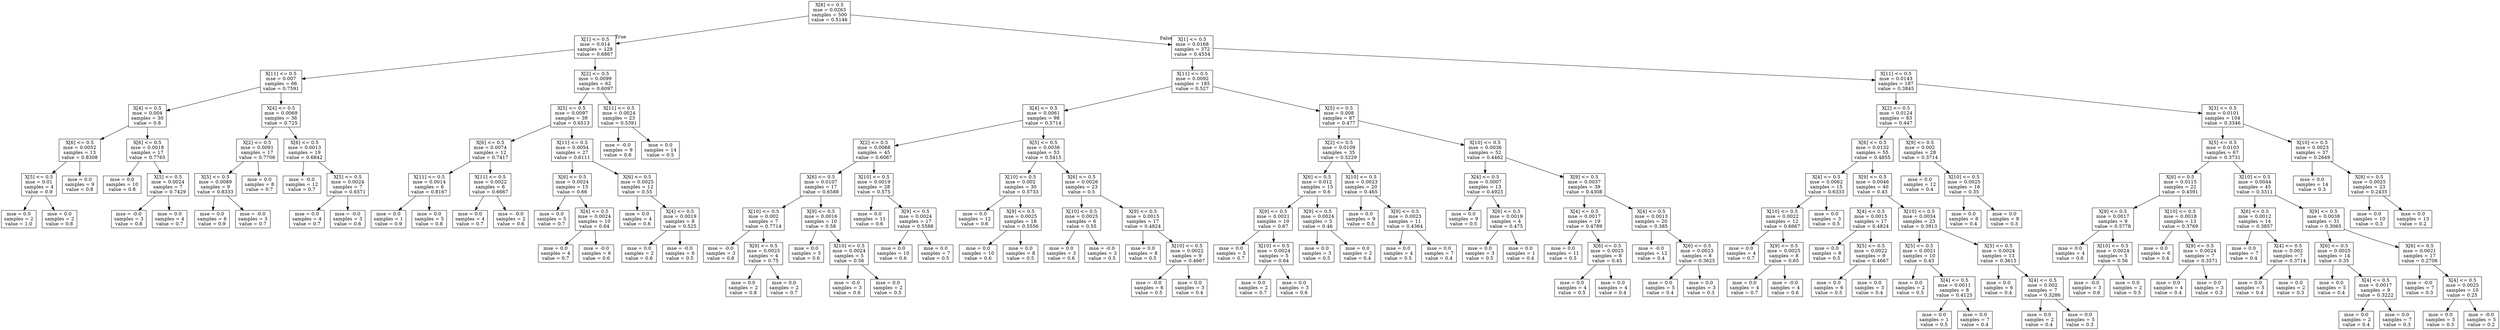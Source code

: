 digraph Tree {
node [shape=box] ;
0 [label="X[8] <= 0.5\nmse = 0.0263\nsamples = 500\nvalue = 0.5146"] ;
1 [label="X[1] <= 0.5\nmse = 0.014\nsamples = 128\nvalue = 0.6867"] ;
0 -> 1 [labeldistance=2.5, labelangle=45, headlabel="True"] ;
2 [label="X[11] <= 0.5\nmse = 0.007\nsamples = 66\nvalue = 0.7591"] ;
1 -> 2 ;
3 [label="X[4] <= 0.5\nmse = 0.004\nsamples = 30\nvalue = 0.8"] ;
2 -> 3 ;
4 [label="X[6] <= 0.5\nmse = 0.0052\nsamples = 13\nvalue = 0.8308"] ;
3 -> 4 ;
5 [label="X[5] <= 0.5\nmse = 0.01\nsamples = 4\nvalue = 0.9"] ;
4 -> 5 ;
6 [label="mse = 0.0\nsamples = 2\nvalue = 1.0"] ;
5 -> 6 ;
7 [label="mse = 0.0\nsamples = 2\nvalue = 0.8"] ;
5 -> 7 ;
8 [label="mse = 0.0\nsamples = 9\nvalue = 0.8"] ;
4 -> 8 ;
9 [label="X[6] <= 0.5\nmse = 0.0018\nsamples = 17\nvalue = 0.7765"] ;
3 -> 9 ;
10 [label="mse = 0.0\nsamples = 10\nvalue = 0.8"] ;
9 -> 10 ;
11 [label="X[5] <= 0.5\nmse = 0.0024\nsamples = 7\nvalue = 0.7429"] ;
9 -> 11 ;
12 [label="mse = -0.0\nsamples = 3\nvalue = 0.8"] ;
11 -> 12 ;
13 [label="mse = 0.0\nsamples = 4\nvalue = 0.7"] ;
11 -> 13 ;
14 [label="X[4] <= 0.5\nmse = 0.0069\nsamples = 36\nvalue = 0.725"] ;
2 -> 14 ;
15 [label="X[2] <= 0.5\nmse = 0.0091\nsamples = 17\nvalue = 0.7706"] ;
14 -> 15 ;
16 [label="X[5] <= 0.5\nmse = 0.0089\nsamples = 9\nvalue = 0.8333"] ;
15 -> 16 ;
17 [label="mse = 0.0\nsamples = 6\nvalue = 0.9"] ;
16 -> 17 ;
18 [label="mse = -0.0\nsamples = 3\nvalue = 0.7"] ;
16 -> 18 ;
19 [label="mse = 0.0\nsamples = 8\nvalue = 0.7"] ;
15 -> 19 ;
20 [label="X[6] <= 0.5\nmse = 0.0013\nsamples = 19\nvalue = 0.6842"] ;
14 -> 20 ;
21 [label="mse = -0.0\nsamples = 12\nvalue = 0.7"] ;
20 -> 21 ;
22 [label="X[5] <= 0.5\nmse = 0.0024\nsamples = 7\nvalue = 0.6571"] ;
20 -> 22 ;
23 [label="mse = 0.0\nsamples = 4\nvalue = 0.7"] ;
22 -> 23 ;
24 [label="mse = -0.0\nsamples = 3\nvalue = 0.6"] ;
22 -> 24 ;
25 [label="X[2] <= 0.5\nmse = 0.0099\nsamples = 62\nvalue = 0.6097"] ;
1 -> 25 ;
26 [label="X[5] <= 0.5\nmse = 0.0097\nsamples = 39\nvalue = 0.6513"] ;
25 -> 26 ;
27 [label="X[6] <= 0.5\nmse = 0.0074\nsamples = 12\nvalue = 0.7417"] ;
26 -> 27 ;
28 [label="X[11] <= 0.5\nmse = 0.0014\nsamples = 6\nvalue = 0.8167"] ;
27 -> 28 ;
29 [label="mse = 0.0\nsamples = 1\nvalue = 0.9"] ;
28 -> 29 ;
30 [label="mse = 0.0\nsamples = 5\nvalue = 0.8"] ;
28 -> 30 ;
31 [label="X[11] <= 0.5\nmse = 0.0022\nsamples = 6\nvalue = 0.6667"] ;
27 -> 31 ;
32 [label="mse = 0.0\nsamples = 4\nvalue = 0.7"] ;
31 -> 32 ;
33 [label="mse = -0.0\nsamples = 2\nvalue = 0.6"] ;
31 -> 33 ;
34 [label="X[11] <= 0.5\nmse = 0.0054\nsamples = 27\nvalue = 0.6111"] ;
26 -> 34 ;
35 [label="X[6] <= 0.5\nmse = 0.0024\nsamples = 15\nvalue = 0.66"] ;
34 -> 35 ;
36 [label="mse = 0.0\nsamples = 5\nvalue = 0.7"] ;
35 -> 36 ;
37 [label="X[4] <= 0.5\nmse = 0.0024\nsamples = 10\nvalue = 0.64"] ;
35 -> 37 ;
38 [label="mse = 0.0\nsamples = 4\nvalue = 0.7"] ;
37 -> 38 ;
39 [label="mse = -0.0\nsamples = 6\nvalue = 0.6"] ;
37 -> 39 ;
40 [label="X[6] <= 0.5\nmse = 0.0025\nsamples = 12\nvalue = 0.55"] ;
34 -> 40 ;
41 [label="mse = 0.0\nsamples = 4\nvalue = 0.6"] ;
40 -> 41 ;
42 [label="X[4] <= 0.5\nmse = 0.0019\nsamples = 8\nvalue = 0.525"] ;
40 -> 42 ;
43 [label="mse = 0.0\nsamples = 2\nvalue = 0.6"] ;
42 -> 43 ;
44 [label="mse = -0.0\nsamples = 6\nvalue = 0.5"] ;
42 -> 44 ;
45 [label="X[11] <= 0.5\nmse = 0.0024\nsamples = 23\nvalue = 0.5391"] ;
25 -> 45 ;
46 [label="mse = -0.0\nsamples = 9\nvalue = 0.6"] ;
45 -> 46 ;
47 [label="mse = 0.0\nsamples = 14\nvalue = 0.5"] ;
45 -> 47 ;
48 [label="X[1] <= 0.5\nmse = 0.0168\nsamples = 372\nvalue = 0.4554"] ;
0 -> 48 [labeldistance=2.5, labelangle=-45, headlabel="False"] ;
49 [label="X[11] <= 0.5\nmse = 0.0092\nsamples = 185\nvalue = 0.527"] ;
48 -> 49 ;
50 [label="X[4] <= 0.5\nmse = 0.0061\nsamples = 98\nvalue = 0.5714"] ;
49 -> 50 ;
51 [label="X[2] <= 0.5\nmse = 0.0068\nsamples = 45\nvalue = 0.6067"] ;
50 -> 51 ;
52 [label="X[6] <= 0.5\nmse = 0.0107\nsamples = 17\nvalue = 0.6588"] ;
51 -> 52 ;
53 [label="X[10] <= 0.5\nmse = 0.002\nsamples = 7\nvalue = 0.7714"] ;
52 -> 53 ;
54 [label="mse = -0.0\nsamples = 3\nvalue = 0.8"] ;
53 -> 54 ;
55 [label="X[9] <= 0.5\nmse = 0.0025\nsamples = 4\nvalue = 0.75"] ;
53 -> 55 ;
56 [label="mse = 0.0\nsamples = 2\nvalue = 0.8"] ;
55 -> 56 ;
57 [label="mse = 0.0\nsamples = 2\nvalue = 0.7"] ;
55 -> 57 ;
58 [label="X[9] <= 0.5\nmse = 0.0016\nsamples = 10\nvalue = 0.58"] ;
52 -> 58 ;
59 [label="mse = 0.0\nsamples = 5\nvalue = 0.6"] ;
58 -> 59 ;
60 [label="X[10] <= 0.5\nmse = 0.0024\nsamples = 5\nvalue = 0.56"] ;
58 -> 60 ;
61 [label="mse = -0.0\nsamples = 3\nvalue = 0.6"] ;
60 -> 61 ;
62 [label="mse = 0.0\nsamples = 2\nvalue = 0.5"] ;
60 -> 62 ;
63 [label="X[10] <= 0.5\nmse = 0.0019\nsamples = 28\nvalue = 0.575"] ;
51 -> 63 ;
64 [label="mse = 0.0\nsamples = 11\nvalue = 0.6"] ;
63 -> 64 ;
65 [label="X[9] <= 0.5\nmse = 0.0024\nsamples = 17\nvalue = 0.5588"] ;
63 -> 65 ;
66 [label="mse = 0.0\nsamples = 10\nvalue = 0.6"] ;
65 -> 66 ;
67 [label="mse = 0.0\nsamples = 7\nvalue = 0.5"] ;
65 -> 67 ;
68 [label="X[5] <= 0.5\nmse = 0.0036\nsamples = 53\nvalue = 0.5415"] ;
50 -> 68 ;
69 [label="X[10] <= 0.5\nmse = 0.002\nsamples = 30\nvalue = 0.5733"] ;
68 -> 69 ;
70 [label="mse = 0.0\nsamples = 12\nvalue = 0.6"] ;
69 -> 70 ;
71 [label="X[9] <= 0.5\nmse = 0.0025\nsamples = 18\nvalue = 0.5556"] ;
69 -> 71 ;
72 [label="mse = 0.0\nsamples = 10\nvalue = 0.6"] ;
71 -> 72 ;
73 [label="mse = 0.0\nsamples = 8\nvalue = 0.5"] ;
71 -> 73 ;
74 [label="X[6] <= 0.5\nmse = 0.0026\nsamples = 23\nvalue = 0.5"] ;
68 -> 74 ;
75 [label="X[10] <= 0.5\nmse = 0.0025\nsamples = 6\nvalue = 0.55"] ;
74 -> 75 ;
76 [label="mse = 0.0\nsamples = 3\nvalue = 0.6"] ;
75 -> 76 ;
77 [label="mse = -0.0\nsamples = 3\nvalue = 0.5"] ;
75 -> 77 ;
78 [label="X[9] <= 0.5\nmse = 0.0015\nsamples = 17\nvalue = 0.4824"] ;
74 -> 78 ;
79 [label="mse = 0.0\nsamples = 8\nvalue = 0.5"] ;
78 -> 79 ;
80 [label="X[10] <= 0.5\nmse = 0.0022\nsamples = 9\nvalue = 0.4667"] ;
78 -> 80 ;
81 [label="mse = -0.0\nsamples = 6\nvalue = 0.5"] ;
80 -> 81 ;
82 [label="mse = 0.0\nsamples = 3\nvalue = 0.4"] ;
80 -> 82 ;
83 [label="X[5] <= 0.5\nmse = 0.008\nsamples = 87\nvalue = 0.477"] ;
49 -> 83 ;
84 [label="X[2] <= 0.5\nmse = 0.0109\nsamples = 35\nvalue = 0.5229"] ;
83 -> 84 ;
85 [label="X[6] <= 0.5\nmse = 0.012\nsamples = 15\nvalue = 0.6"] ;
84 -> 85 ;
86 [label="X[9] <= 0.5\nmse = 0.0021\nsamples = 10\nvalue = 0.67"] ;
85 -> 86 ;
87 [label="mse = 0.0\nsamples = 5\nvalue = 0.7"] ;
86 -> 87 ;
88 [label="X[10] <= 0.5\nmse = 0.0024\nsamples = 5\nvalue = 0.64"] ;
86 -> 88 ;
89 [label="mse = 0.0\nsamples = 2\nvalue = 0.7"] ;
88 -> 89 ;
90 [label="mse = 0.0\nsamples = 3\nvalue = 0.6"] ;
88 -> 90 ;
91 [label="X[9] <= 0.5\nmse = 0.0024\nsamples = 5\nvalue = 0.46"] ;
85 -> 91 ;
92 [label="mse = 0.0\nsamples = 3\nvalue = 0.5"] ;
91 -> 92 ;
93 [label="mse = 0.0\nsamples = 2\nvalue = 0.4"] ;
91 -> 93 ;
94 [label="X[10] <= 0.5\nmse = 0.0023\nsamples = 20\nvalue = 0.465"] ;
84 -> 94 ;
95 [label="mse = 0.0\nsamples = 9\nvalue = 0.5"] ;
94 -> 95 ;
96 [label="X[9] <= 0.5\nmse = 0.0023\nsamples = 11\nvalue = 0.4364"] ;
94 -> 96 ;
97 [label="mse = 0.0\nsamples = 4\nvalue = 0.5"] ;
96 -> 97 ;
98 [label="mse = 0.0\nsamples = 7\nvalue = 0.4"] ;
96 -> 98 ;
99 [label="X[10] <= 0.5\nmse = 0.0036\nsamples = 52\nvalue = 0.4462"] ;
83 -> 99 ;
100 [label="X[4] <= 0.5\nmse = 0.0007\nsamples = 13\nvalue = 0.4923"] ;
99 -> 100 ;
101 [label="mse = 0.0\nsamples = 9\nvalue = 0.5"] ;
100 -> 101 ;
102 [label="X[6] <= 0.5\nmse = 0.0019\nsamples = 4\nvalue = 0.475"] ;
100 -> 102 ;
103 [label="mse = 0.0\nsamples = 3\nvalue = 0.5"] ;
102 -> 103 ;
104 [label="mse = 0.0\nsamples = 1\nvalue = 0.4"] ;
102 -> 104 ;
105 [label="X[9] <= 0.5\nmse = 0.0037\nsamples = 39\nvalue = 0.4308"] ;
99 -> 105 ;
106 [label="X[4] <= 0.5\nmse = 0.0017\nsamples = 19\nvalue = 0.4789"] ;
105 -> 106 ;
107 [label="mse = 0.0\nsamples = 11\nvalue = 0.5"] ;
106 -> 107 ;
108 [label="X[6] <= 0.5\nmse = 0.0025\nsamples = 8\nvalue = 0.45"] ;
106 -> 108 ;
109 [label="mse = 0.0\nsamples = 4\nvalue = 0.5"] ;
108 -> 109 ;
110 [label="mse = 0.0\nsamples = 4\nvalue = 0.4"] ;
108 -> 110 ;
111 [label="X[4] <= 0.5\nmse = 0.0013\nsamples = 20\nvalue = 0.385"] ;
105 -> 111 ;
112 [label="mse = -0.0\nsamples = 12\nvalue = 0.4"] ;
111 -> 112 ;
113 [label="X[6] <= 0.5\nmse = 0.0023\nsamples = 8\nvalue = 0.3625"] ;
111 -> 113 ;
114 [label="mse = 0.0\nsamples = 5\nvalue = 0.4"] ;
113 -> 114 ;
115 [label="mse = 0.0\nsamples = 3\nvalue = 0.3"] ;
113 -> 115 ;
116 [label="X[11] <= 0.5\nmse = 0.0143\nsamples = 187\nvalue = 0.3845"] ;
48 -> 116 ;
117 [label="X[2] <= 0.5\nmse = 0.0124\nsamples = 83\nvalue = 0.447"] ;
116 -> 117 ;
118 [label="X[6] <= 0.5\nmse = 0.0132\nsamples = 55\nvalue = 0.4855"] ;
117 -> 118 ;
119 [label="X[4] <= 0.5\nmse = 0.0062\nsamples = 15\nvalue = 0.6333"] ;
118 -> 119 ;
120 [label="X[10] <= 0.5\nmse = 0.0022\nsamples = 12\nvalue = 0.6667"] ;
119 -> 120 ;
121 [label="mse = 0.0\nsamples = 4\nvalue = 0.7"] ;
120 -> 121 ;
122 [label="X[9] <= 0.5\nmse = 0.0025\nsamples = 8\nvalue = 0.65"] ;
120 -> 122 ;
123 [label="mse = 0.0\nsamples = 4\nvalue = 0.7"] ;
122 -> 123 ;
124 [label="mse = -0.0\nsamples = 4\nvalue = 0.6"] ;
122 -> 124 ;
125 [label="mse = 0.0\nsamples = 3\nvalue = 0.5"] ;
119 -> 125 ;
126 [label="X[9] <= 0.5\nmse = 0.0046\nsamples = 40\nvalue = 0.43"] ;
118 -> 126 ;
127 [label="X[4] <= 0.5\nmse = 0.0015\nsamples = 17\nvalue = 0.4824"] ;
126 -> 127 ;
128 [label="mse = 0.0\nsamples = 8\nvalue = 0.5"] ;
127 -> 128 ;
129 [label="X[5] <= 0.5\nmse = 0.0022\nsamples = 9\nvalue = 0.4667"] ;
127 -> 129 ;
130 [label="mse = 0.0\nsamples = 6\nvalue = 0.5"] ;
129 -> 130 ;
131 [label="mse = 0.0\nsamples = 3\nvalue = 0.4"] ;
129 -> 131 ;
132 [label="X[10] <= 0.5\nmse = 0.0034\nsamples = 23\nvalue = 0.3913"] ;
126 -> 132 ;
133 [label="X[5] <= 0.5\nmse = 0.0021\nsamples = 10\nvalue = 0.43"] ;
132 -> 133 ;
134 [label="mse = 0.0\nsamples = 2\nvalue = 0.5"] ;
133 -> 134 ;
135 [label="X[4] <= 0.5\nmse = 0.0011\nsamples = 8\nvalue = 0.4125"] ;
133 -> 135 ;
136 [label="mse = 0.0\nsamples = 1\nvalue = 0.5"] ;
135 -> 136 ;
137 [label="mse = 0.0\nsamples = 7\nvalue = 0.4"] ;
135 -> 137 ;
138 [label="X[5] <= 0.5\nmse = 0.0024\nsamples = 13\nvalue = 0.3615"] ;
132 -> 138 ;
139 [label="mse = 0.0\nsamples = 6\nvalue = 0.4"] ;
138 -> 139 ;
140 [label="X[4] <= 0.5\nmse = 0.002\nsamples = 7\nvalue = 0.3286"] ;
138 -> 140 ;
141 [label="mse = 0.0\nsamples = 2\nvalue = 0.4"] ;
140 -> 141 ;
142 [label="mse = 0.0\nsamples = 5\nvalue = 0.3"] ;
140 -> 142 ;
143 [label="X[9] <= 0.5\nmse = 0.002\nsamples = 28\nvalue = 0.3714"] ;
117 -> 143 ;
144 [label="mse = 0.0\nsamples = 12\nvalue = 0.4"] ;
143 -> 144 ;
145 [label="X[10] <= 0.5\nmse = 0.0025\nsamples = 16\nvalue = 0.35"] ;
143 -> 145 ;
146 [label="mse = 0.0\nsamples = 8\nvalue = 0.4"] ;
145 -> 146 ;
147 [label="mse = 0.0\nsamples = 8\nvalue = 0.3"] ;
145 -> 147 ;
148 [label="X[3] <= 0.5\nmse = 0.0101\nsamples = 104\nvalue = 0.3346"] ;
116 -> 148 ;
149 [label="X[5] <= 0.5\nmse = 0.0103\nsamples = 67\nvalue = 0.3731"] ;
148 -> 149 ;
150 [label="X[6] <= 0.5\nmse = 0.0115\nsamples = 22\nvalue = 0.4591"] ;
149 -> 150 ;
151 [label="X[9] <= 0.5\nmse = 0.0017\nsamples = 9\nvalue = 0.5778"] ;
150 -> 151 ;
152 [label="mse = 0.0\nsamples = 4\nvalue = 0.6"] ;
151 -> 152 ;
153 [label="X[10] <= 0.5\nmse = 0.0024\nsamples = 5\nvalue = 0.56"] ;
151 -> 153 ;
154 [label="mse = -0.0\nsamples = 3\nvalue = 0.6"] ;
153 -> 154 ;
155 [label="mse = 0.0\nsamples = 2\nvalue = 0.5"] ;
153 -> 155 ;
156 [label="X[10] <= 0.5\nmse = 0.0018\nsamples = 13\nvalue = 0.3769"] ;
150 -> 156 ;
157 [label="mse = 0.0\nsamples = 6\nvalue = 0.4"] ;
156 -> 157 ;
158 [label="X[9] <= 0.5\nmse = 0.0024\nsamples = 7\nvalue = 0.3571"] ;
156 -> 158 ;
159 [label="mse = 0.0\nsamples = 4\nvalue = 0.4"] ;
158 -> 159 ;
160 [label="mse = 0.0\nsamples = 3\nvalue = 0.3"] ;
158 -> 160 ;
161 [label="X[10] <= 0.5\nmse = 0.0044\nsamples = 45\nvalue = 0.3311"] ;
149 -> 161 ;
162 [label="X[6] <= 0.5\nmse = 0.0012\nsamples = 14\nvalue = 0.3857"] ;
161 -> 162 ;
163 [label="mse = 0.0\nsamples = 7\nvalue = 0.4"] ;
162 -> 163 ;
164 [label="X[4] <= 0.5\nmse = 0.002\nsamples = 7\nvalue = 0.3714"] ;
162 -> 164 ;
165 [label="mse = 0.0\nsamples = 5\nvalue = 0.4"] ;
164 -> 165 ;
166 [label="mse = 0.0\nsamples = 2\nvalue = 0.3"] ;
164 -> 166 ;
167 [label="X[9] <= 0.5\nmse = 0.0038\nsamples = 31\nvalue = 0.3065"] ;
161 -> 167 ;
168 [label="X[6] <= 0.5\nmse = 0.0025\nsamples = 14\nvalue = 0.35"] ;
167 -> 168 ;
169 [label="mse = 0.0\nsamples = 5\nvalue = 0.4"] ;
168 -> 169 ;
170 [label="X[4] <= 0.5\nmse = 0.0017\nsamples = 9\nvalue = 0.3222"] ;
168 -> 170 ;
171 [label="mse = 0.0\nsamples = 2\nvalue = 0.4"] ;
170 -> 171 ;
172 [label="mse = 0.0\nsamples = 7\nvalue = 0.3"] ;
170 -> 172 ;
173 [label="X[6] <= 0.5\nmse = 0.0021\nsamples = 17\nvalue = 0.2706"] ;
167 -> 173 ;
174 [label="mse = -0.0\nsamples = 7\nvalue = 0.3"] ;
173 -> 174 ;
175 [label="X[4] <= 0.5\nmse = 0.0025\nsamples = 10\nvalue = 0.25"] ;
173 -> 175 ;
176 [label="mse = 0.0\nsamples = 5\nvalue = 0.3"] ;
175 -> 176 ;
177 [label="mse = -0.0\nsamples = 5\nvalue = 0.2"] ;
175 -> 177 ;
178 [label="X[10] <= 0.5\nmse = 0.0023\nsamples = 37\nvalue = 0.2649"] ;
148 -> 178 ;
179 [label="mse = 0.0\nsamples = 14\nvalue = 0.3"] ;
178 -> 179 ;
180 [label="X[9] <= 0.5\nmse = 0.0025\nsamples = 23\nvalue = 0.2435"] ;
178 -> 180 ;
181 [label="mse = 0.0\nsamples = 10\nvalue = 0.3"] ;
180 -> 181 ;
182 [label="mse = 0.0\nsamples = 13\nvalue = 0.2"] ;
180 -> 182 ;
}